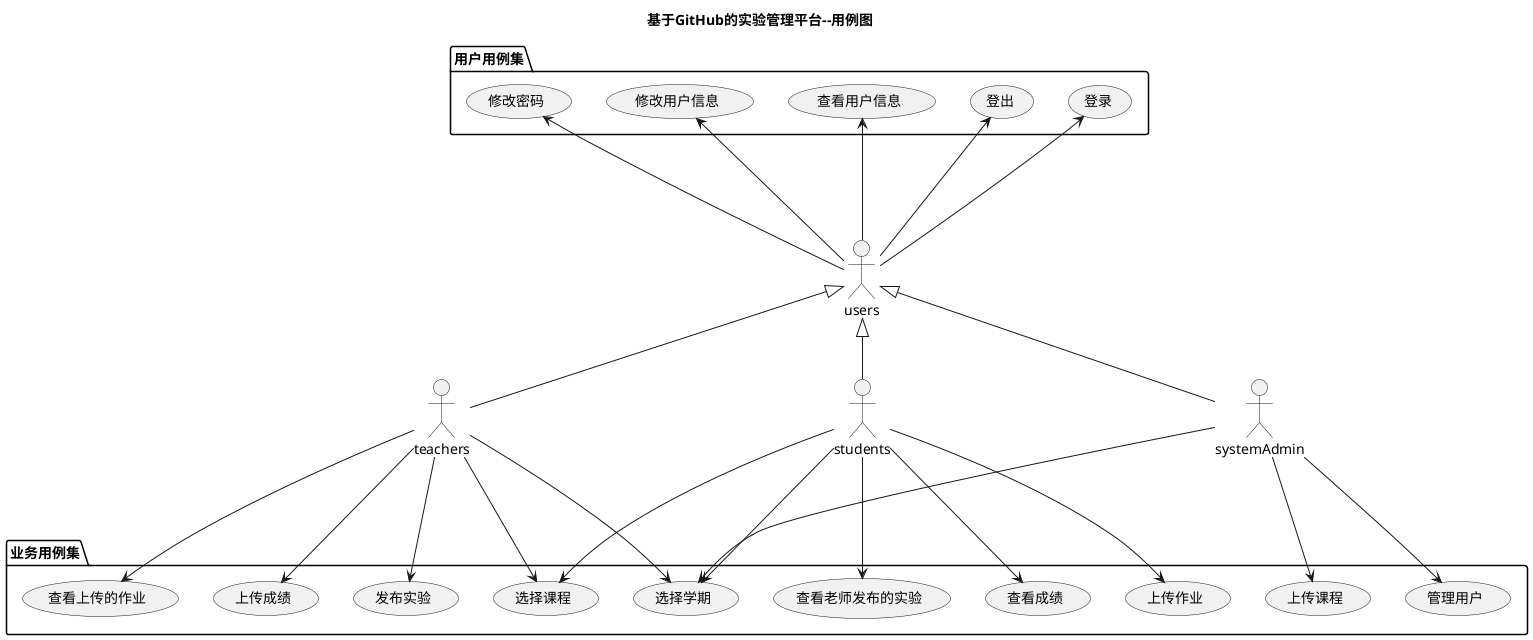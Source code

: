 @startuml

title 基于GitHub的实验管理平台--用例图

actor teachers

actor students

actor users

actor systemAdmin

users <|-- teachers

users <|-- students

users <|-- systemAdmin

package 用户用例集 {

users --up-> (登录)

users --up-> (登出)

users --up-> (查看用户信息)

users --up-> (修改用户信息)

users --up-> (修改密码)

}

package 业务用例集 {

teachers ---> (上传成绩)

teachers ---> (发布实验)

teachers ---> (选择学期)

teachers --->(选择课程)

teachers --->(查看上传的作业)


students ---> (选择学期)

students ---> (选择课程)

students ---> (查看老师发布的实验)

students ---> (查看成绩)


students --->(上传作业)


systemAdmin --->(选择学期)

systemAdmin --->(上传课程)

systemAdmin --->(管理用户)
}



@enduml